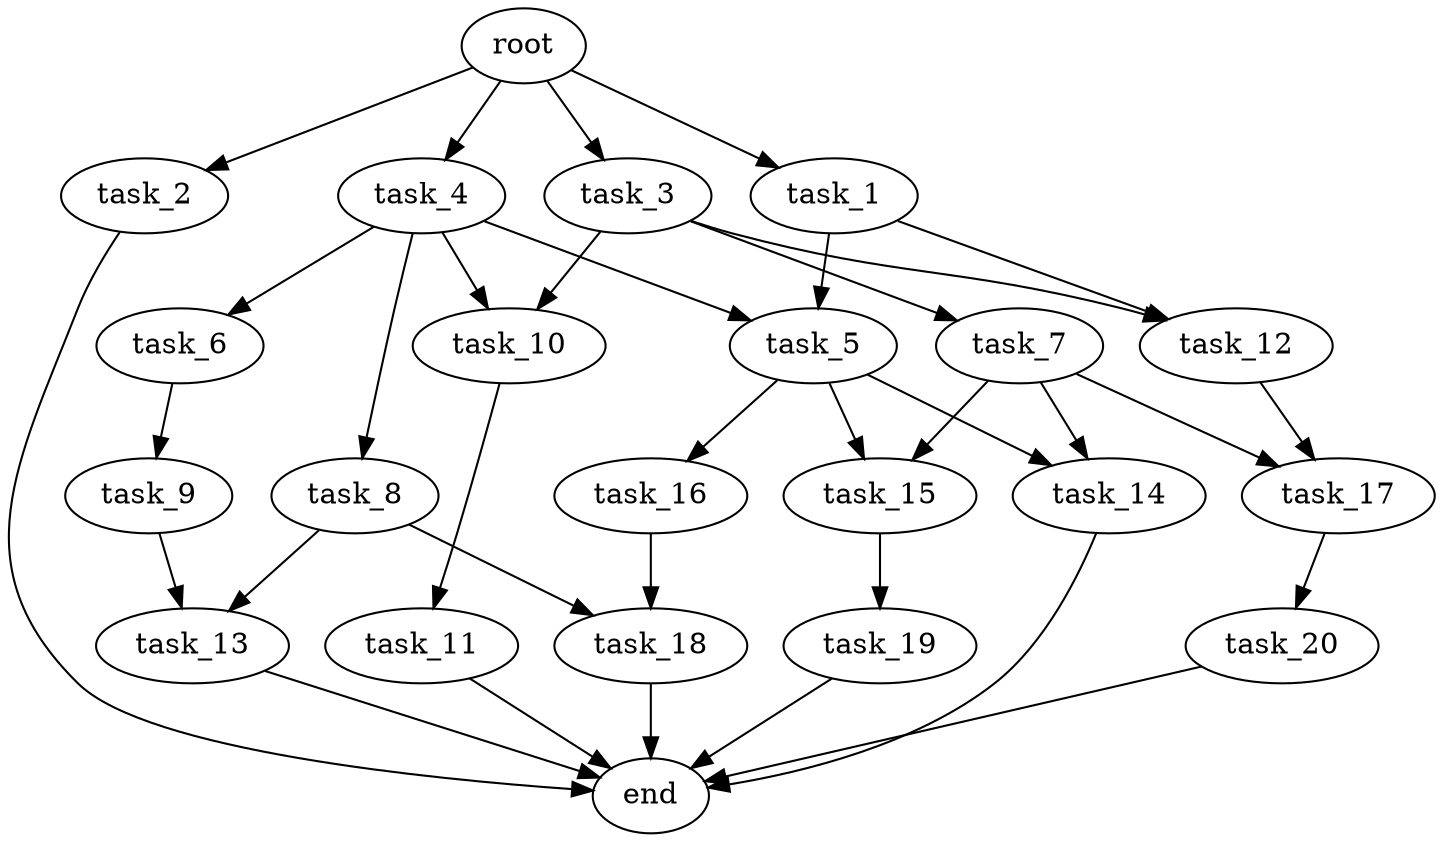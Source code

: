 digraph G {
  root [size="0.000000e+00"];
  task_1 [size="9.758557e+09"];
  task_2 [size="5.760094e+09"];
  task_3 [size="1.374157e+09"];
  task_4 [size="8.364434e+09"];
  task_5 [size="7.931224e+09"];
  task_6 [size="7.642515e+09"];
  task_7 [size="5.931259e+09"];
  task_8 [size="3.355702e+09"];
  task_9 [size="1.208334e+09"];
  task_10 [size="1.413227e+09"];
  task_11 [size="4.152128e+09"];
  task_12 [size="6.963262e+09"];
  task_13 [size="5.534524e+09"];
  task_14 [size="4.387173e+09"];
  task_15 [size="9.256830e+09"];
  task_16 [size="4.079482e+08"];
  task_17 [size="1.000579e+09"];
  task_18 [size="8.473820e+09"];
  task_19 [size="6.124803e+09"];
  task_20 [size="7.776839e+09"];
  end [size="0.000000e+00"];

  root -> task_1 [size="1.000000e-12"];
  root -> task_2 [size="1.000000e-12"];
  root -> task_3 [size="1.000000e-12"];
  root -> task_4 [size="1.000000e-12"];
  task_1 -> task_5 [size="3.965612e+08"];
  task_1 -> task_12 [size="3.481631e+08"];
  task_2 -> end [size="1.000000e-12"];
  task_3 -> task_7 [size="5.931259e+08"];
  task_3 -> task_10 [size="7.066134e+07"];
  task_3 -> task_12 [size="3.481631e+08"];
  task_4 -> task_5 [size="3.965612e+08"];
  task_4 -> task_6 [size="7.642515e+08"];
  task_4 -> task_8 [size="3.355702e+08"];
  task_4 -> task_10 [size="7.066134e+07"];
  task_5 -> task_14 [size="2.193587e+08"];
  task_5 -> task_15 [size="4.628415e+08"];
  task_5 -> task_16 [size="4.079482e+07"];
  task_6 -> task_9 [size="1.208334e+08"];
  task_7 -> task_14 [size="2.193587e+08"];
  task_7 -> task_15 [size="4.628415e+08"];
  task_7 -> task_17 [size="5.002893e+07"];
  task_8 -> task_13 [size="2.767262e+08"];
  task_8 -> task_18 [size="4.236910e+08"];
  task_9 -> task_13 [size="2.767262e+08"];
  task_10 -> task_11 [size="4.152128e+08"];
  task_11 -> end [size="1.000000e-12"];
  task_12 -> task_17 [size="5.002893e+07"];
  task_13 -> end [size="1.000000e-12"];
  task_14 -> end [size="1.000000e-12"];
  task_15 -> task_19 [size="6.124803e+08"];
  task_16 -> task_18 [size="4.236910e+08"];
  task_17 -> task_20 [size="7.776839e+08"];
  task_18 -> end [size="1.000000e-12"];
  task_19 -> end [size="1.000000e-12"];
  task_20 -> end [size="1.000000e-12"];
}
